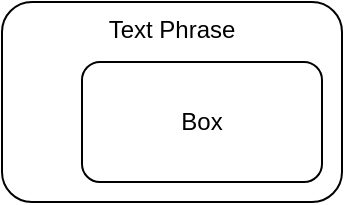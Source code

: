 <mxfile version="14.6.13" type="device" pages="7"><diagram id="xG23ApbLqO8Iui0c9pGI" name="1box"><mxGraphModel dx="1106" dy="672" grid="1" gridSize="10" guides="1" tooltips="1" connect="1" arrows="1" fold="1" page="1" pageScale="1" pageWidth="1100" pageHeight="850" math="0" shadow="0"><root><mxCell id="0"/><mxCell id="1" parent="0"/><mxCell id="1bWpjP5oYYk593PUMRS9-1" value="Text Phrase" style="rounded=1;whiteSpace=wrap;html=1;verticalAlign=top;" vertex="1" parent="1"><mxGeometry x="200" y="120" width="170" height="100" as="geometry"/></mxCell><mxCell id="1bWpjP5oYYk593PUMRS9-2" value="Box" style="rounded=1;whiteSpace=wrap;html=1;" vertex="1" parent="1"><mxGeometry x="240" y="150" width="120" height="60" as="geometry"/></mxCell></root></mxGraphModel></diagram><diagram name="2box" id="O15AZbojwfLpDCKzEnVq"><mxGraphModel dx="1106" dy="672" grid="1" gridSize="10" guides="1" tooltips="1" connect="1" arrows="1" fold="1" page="1" pageScale="1" pageWidth="1100" pageHeight="850" math="0" shadow="0"><root><mxCell id="YQ9GEnoAZC7M2bsyHkOO-0"/><mxCell id="YQ9GEnoAZC7M2bsyHkOO-1" parent="YQ9GEnoAZC7M2bsyHkOO-0"/><mxCell id="YQ9GEnoAZC7M2bsyHkOO-2" value="Text Phrase" style="rounded=1;whiteSpace=wrap;html=1;verticalAlign=top;" vertex="1" parent="YQ9GEnoAZC7M2bsyHkOO-1"><mxGeometry x="200" y="120" width="180" height="170" as="geometry"/></mxCell><mxCell id="YQ9GEnoAZC7M2bsyHkOO-3" value="Box" style="rounded=1;whiteSpace=wrap;html=1;" vertex="1" parent="YQ9GEnoAZC7M2bsyHkOO-1"><mxGeometry x="240" y="150" width="120" height="60" as="geometry"/></mxCell><mxCell id="YQ9GEnoAZC7M2bsyHkOO-4" value="Box" style="rounded=1;whiteSpace=wrap;html=1;" vertex="1" parent="YQ9GEnoAZC7M2bsyHkOO-1"><mxGeometry x="240" y="220" width="120" height="60" as="geometry"/></mxCell></root></mxGraphModel></diagram><diagram name="nbox" id="xYPJfzuT-B3y0Zn4jeNO"><mxGraphModel dx="1106" dy="672" grid="1" gridSize="10" guides="1" tooltips="1" connect="1" arrows="1" fold="1" page="1" pageScale="1" pageWidth="1100" pageHeight="850" math="0" shadow="0"><root><mxCell id="45m4WKrT7K5DXSxuQjdO-0"/><mxCell id="45m4WKrT7K5DXSxuQjdO-1" parent="45m4WKrT7K5DXSxuQjdO-0"/><mxCell id="45m4WKrT7K5DXSxuQjdO-2" value="Text Phrase" style="rounded=1;whiteSpace=wrap;html=1;verticalAlign=top;" vertex="1" parent="45m4WKrT7K5DXSxuQjdO-1"><mxGeometry x="200" y="120" width="180" height="170" as="geometry"/></mxCell><mxCell id="45m4WKrT7K5DXSxuQjdO-3" value="Box" style="rounded=1;whiteSpace=wrap;html=1;" vertex="1" parent="45m4WKrT7K5DXSxuQjdO-1"><mxGeometry x="240" y="150" width="120" height="60" as="geometry"/></mxCell><mxCell id="45m4WKrT7K5DXSxuQjdO-4" value="..." style="rounded=1;whiteSpace=wrap;html=1;shadow=1;" vertex="1" parent="45m4WKrT7K5DXSxuQjdO-1"><mxGeometry x="240" y="220" width="120" height="60" as="geometry"/></mxCell></root></mxGraphModel></diagram><diagram name="0box" id="PCuidnySBvoZPvzY3jLm"><mxGraphModel dx="1106" dy="672" grid="1" gridSize="10" guides="1" tooltips="1" connect="1" arrows="1" fold="1" page="1" pageScale="1" pageWidth="1100" pageHeight="850" math="0" shadow="0"><root><mxCell id="cR8VQuxjX8hHClixjiSD-0"/><mxCell id="cR8VQuxjX8hHClixjiSD-1" parent="cR8VQuxjX8hHClixjiSD-0"/><mxCell id="cR8VQuxjX8hHClixjiSD-2" value="Text Phrase" style="rounded=1;whiteSpace=wrap;html=1;verticalAlign=top;" vertex="1" parent="cR8VQuxjX8hHClixjiSD-1"><mxGeometry x="200" y="120" width="170" height="100" as="geometry"/></mxCell></root></mxGraphModel></diagram><diagram id="yUZsWvFf-goTGPGwK1As" name="inputport"><mxGraphModel dx="1106" dy="672" grid="1" gridSize="10" guides="1" tooltips="1" connect="1" arrows="1" fold="1" page="1" pageScale="1" pageWidth="1100" pageHeight="850" math="0" shadow="0"><root><mxCell id="zQRdUm8vEDHf0KW-4lMQ-0"/><mxCell id="zQRdUm8vEDHf0KW-4lMQ-1" parent="zQRdUm8vEDHf0KW-4lMQ-0"/><mxCell id="zQRdUm8vEDHf0KW-4lMQ-2" value="List of Name" style="ellipse;whiteSpace=wrap;html=1;aspect=fixed;fillColor=#d5e8d4;strokeColor=#82b366;" vertex="1" parent="zQRdUm8vEDHf0KW-4lMQ-1"><mxGeometry x="80" y="80" width="40" height="40" as="geometry"/></mxCell></root></mxGraphModel></diagram><diagram name="outputport" id="OaoSNe5WQb2qaxSS3tmz"><mxGraphModel dx="1106" dy="672" grid="1" gridSize="10" guides="1" tooltips="1" connect="1" arrows="1" fold="1" page="1" pageScale="1" pageWidth="1100" pageHeight="850" math="0" shadow="0"><root><mxCell id="sRmoA8lAJc8tg-KAo-yV-0"/><mxCell id="sRmoA8lAJc8tg-KAo-yV-1" parent="sRmoA8lAJc8tg-KAo-yV-0"/><mxCell id="sRmoA8lAJc8tg-KAo-yV-2" value="List of Name" style="ellipse;whiteSpace=wrap;html=1;aspect=fixed;fillColor=#fff2cc;strokeColor=#d6b656;" vertex="1" parent="sRmoA8lAJc8tg-KAo-yV-1"><mxGeometry x="80" y="80" width="40" height="40" as="geometry"/></mxCell></root></mxGraphModel></diagram><diagram id="LqXRQt2GwgqP1c7OnMLC" name="connectors"><mxGraphModel dx="1106" dy="672" grid="1" gridSize="10" guides="1" tooltips="1" connect="1" arrows="1" fold="1" page="1" pageScale="1" pageWidth="1100" pageHeight="850" math="0" shadow="0"><root><mxCell id="mlws3sD7GwYs4Ftr35DA-0"/><mxCell id="mlws3sD7GwYs4Ftr35DA-1" parent="mlws3sD7GwYs4Ftr35DA-0"/><mxCell id="UHxNLzCg9i0Bx72-2C5B-2" style="edgeStyle=orthogonalEdgeStyle;rounded=0;orthogonalLoop=1;jettySize=auto;html=1;exitX=1;exitY=0.5;exitDx=0;exitDy=0;entryX=0;entryY=0.5;entryDx=0;entryDy=0;" edge="1" parent="mlws3sD7GwYs4Ftr35DA-1" source="UHxNLzCg9i0Bx72-2C5B-0" target="UHxNLzCg9i0Bx72-2C5B-1"><mxGeometry relative="1" as="geometry"/></mxCell><mxCell id="UHxNLzCg9i0Bx72-2C5B-0" value="" style="ellipse;whiteSpace=wrap;html=1;aspect=fixed;fillColor=#fff2cc;strokeColor=#d6b656;" vertex="1" parent="mlws3sD7GwYs4Ftr35DA-1"><mxGeometry x="240" y="160" width="40" height="40" as="geometry"/></mxCell><mxCell id="UHxNLzCg9i0Bx72-2C5B-1" value="" style="ellipse;whiteSpace=wrap;html=1;aspect=fixed;fillColor=#fff2cc;strokeColor=#d6b656;" vertex="1" parent="mlws3sD7GwYs4Ftr35DA-1"><mxGeometry x="480" y="160" width="40" height="40" as="geometry"/></mxCell><mxCell id="UHxNLzCg9i0Bx72-2C5B-3" style="edgeStyle=orthogonalEdgeStyle;rounded=0;orthogonalLoop=1;jettySize=auto;html=1;exitX=1;exitY=0.5;exitDx=0;exitDy=0;entryX=0;entryY=0.5;entryDx=0;entryDy=0;" edge="1" parent="mlws3sD7GwYs4Ftr35DA-1" source="UHxNLzCg9i0Bx72-2C5B-4" target="UHxNLzCg9i0Bx72-2C5B-5"><mxGeometry relative="1" as="geometry"/></mxCell><mxCell id="UHxNLzCg9i0Bx72-2C5B-4" value="" style="ellipse;whiteSpace=wrap;html=1;aspect=fixed;fillColor=#fff2cc;strokeColor=#d6b656;" vertex="1" parent="mlws3sD7GwYs4Ftr35DA-1"><mxGeometry x="240" y="80" width="40" height="40" as="geometry"/></mxCell><mxCell id="UHxNLzCg9i0Bx72-2C5B-5" value="" style="ellipse;whiteSpace=wrap;html=1;aspect=fixed;fillColor=#d5e8d4;strokeColor=#82b366;" vertex="1" parent="mlws3sD7GwYs4Ftr35DA-1"><mxGeometry x="480" y="80" width="40" height="40" as="geometry"/></mxCell><mxCell id="UHxNLzCg9i0Bx72-2C5B-6" style="edgeStyle=orthogonalEdgeStyle;rounded=0;orthogonalLoop=1;jettySize=auto;html=1;exitX=1;exitY=0.5;exitDx=0;exitDy=0;entryX=0;entryY=0.5;entryDx=0;entryDy=0;" edge="1" parent="mlws3sD7GwYs4Ftr35DA-1" source="UHxNLzCg9i0Bx72-2C5B-7" target="UHxNLzCg9i0Bx72-2C5B-8"><mxGeometry relative="1" as="geometry"/></mxCell><mxCell id="UHxNLzCg9i0Bx72-2C5B-7" value="" style="ellipse;whiteSpace=wrap;html=1;aspect=fixed;fillColor=#d5e8d4;strokeColor=#82b366;" vertex="1" parent="mlws3sD7GwYs4Ftr35DA-1"><mxGeometry x="240" y="240" width="40" height="40" as="geometry"/></mxCell><mxCell id="UHxNLzCg9i0Bx72-2C5B-8" value="" style="ellipse;whiteSpace=wrap;html=1;aspect=fixed;fillColor=#fff2cc;strokeColor=#d6b656;" vertex="1" parent="mlws3sD7GwYs4Ftr35DA-1"><mxGeometry x="480" y="240" width="40" height="40" as="geometry"/></mxCell><mxCell id="UHxNLzCg9i0Bx72-2C5B-10" value="NC" style="ellipse;whiteSpace=wrap;html=1;aspect=fixed;fillColor=#d5e8d4;strokeColor=#82b366;" vertex="1" parent="mlws3sD7GwYs4Ftr35DA-1"><mxGeometry x="240" y="320" width="40" height="40" as="geometry"/></mxCell><mxCell id="UHxNLzCg9i0Bx72-2C5B-13" value="NC" style="ellipse;whiteSpace=wrap;html=1;aspect=fixed;fillColor=#fff2cc;strokeColor=#d6b656;" vertex="1" parent="mlws3sD7GwYs4Ftr35DA-1"><mxGeometry x="240" y="400" width="40" height="40" as="geometry"/></mxCell><mxCell id="UHxNLzCg9i0Bx72-2C5B-15" value="child out to child in" style="text;html=1;strokeColor=none;fillColor=none;align=center;verticalAlign=middle;whiteSpace=wrap;rounded=0;shadow=1;" vertex="1" parent="mlws3sD7GwYs4Ftr35DA-1"><mxGeometry x="40" y="90" width="110" height="20" as="geometry"/></mxCell><mxCell id="UHxNLzCg9i0Bx72-2C5B-17" value="child out to container out" style="text;html=1;strokeColor=none;fillColor=none;align=center;verticalAlign=middle;whiteSpace=wrap;rounded=0;shadow=1;" vertex="1" parent="mlws3sD7GwYs4Ftr35DA-1"><mxGeometry x="40" y="170" width="140" height="20" as="geometry"/></mxCell><mxCell id="UHxNLzCg9i0Bx72-2C5B-18" value="container in to (me)container out" style="text;html=1;strokeColor=none;fillColor=none;align=center;verticalAlign=middle;whiteSpace=wrap;rounded=0;shadow=1;" vertex="1" parent="mlws3sD7GwYs4Ftr35DA-1"><mxGeometry x="40" y="250" width="180" height="20" as="geometry"/></mxCell><mxCell id="UHxNLzCg9i0Bx72-2C5B-19" value="No Connection input" style="text;html=1;strokeColor=none;fillColor=none;align=center;verticalAlign=middle;whiteSpace=wrap;rounded=0;shadow=1;" vertex="1" parent="mlws3sD7GwYs4Ftr35DA-1"><mxGeometry x="40" y="330" width="120" height="20" as="geometry"/></mxCell><mxCell id="UHxNLzCg9i0Bx72-2C5B-20" value="No Connection output" style="text;html=1;strokeColor=none;fillColor=none;align=center;verticalAlign=middle;whiteSpace=wrap;rounded=0;shadow=1;" vertex="1" parent="mlws3sD7GwYs4Ftr35DA-1"><mxGeometry x="40" y="415" width="120" height="20" as="geometry"/></mxCell></root></mxGraphModel></diagram></mxfile>